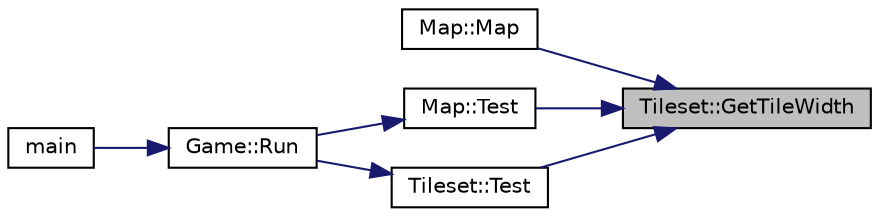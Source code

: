 digraph "Tileset::GetTileWidth"
{
 // LATEX_PDF_SIZE
  bgcolor="transparent";
  edge [fontname="Helvetica",fontsize="10",labelfontname="Helvetica",labelfontsize="10"];
  node [fontname="Helvetica",fontsize="10",shape=record];
  rankdir="RL";
  Node1 [label="Tileset::GetTileWidth",height=0.2,width=0.4,color="black", fillcolor="grey75", style="filled", fontcolor="black",tooltip="Retourne tileWidth."];
  Node1 -> Node2 [dir="back",color="midnightblue",fontsize="10",style="solid",fontname="Helvetica"];
  Node2 [label="Map::Map",height=0.2,width=0.4,color="black",URL="$classMap.html#aabdba839fca85548ccc15926cdb5f68a",tooltip="Constructeur prennant en parametre un fichier .tmx et un .tsx."];
  Node1 -> Node3 [dir="back",color="midnightblue",fontsize="10",style="solid",fontname="Helvetica"];
  Node3 [label="Map::Test",height=0.2,width=0.4,color="black",URL="$classMap.html#a5a8b1d219211664f0df882e35104d035",tooltip="Fonction de test de la classe Map."];
  Node3 -> Node4 [dir="back",color="midnightblue",fontsize="10",style="solid",fontname="Helvetica"];
  Node4 [label="Game::Run",height=0.2,width=0.4,color="black",URL="$classGame.html#a13910abb0107f073d1627043003b909b",tooltip="Lance le jeu dans le mode selectionné"];
  Node4 -> Node5 [dir="back",color="midnightblue",fontsize="10",style="solid",fontname="Helvetica"];
  Node5 [label="main",height=0.2,width=0.4,color="black",URL="$main_8cpp.html#a0ddf1224851353fc92bfbff6f499fa97",tooltip=" "];
  Node1 -> Node6 [dir="back",color="midnightblue",fontsize="10",style="solid",fontname="Helvetica"];
  Node6 [label="Tileset::Test",height=0.2,width=0.4,color="black",URL="$classTileset.html#ab5cc1858ffd883c9d32cd42bed9532d9",tooltip="Fonction de test de la classe Tileset."];
  Node6 -> Node4 [dir="back",color="midnightblue",fontsize="10",style="solid",fontname="Helvetica"];
}
